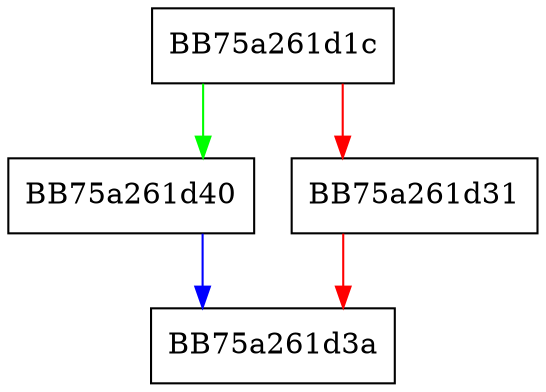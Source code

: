 digraph vfo_setsize {
  node [shape="box"];
  graph [splines=ortho];
  BB75a261d1c -> BB75a261d40 [color="green"];
  BB75a261d1c -> BB75a261d31 [color="red"];
  BB75a261d31 -> BB75a261d3a [color="red"];
  BB75a261d40 -> BB75a261d3a [color="blue"];
}